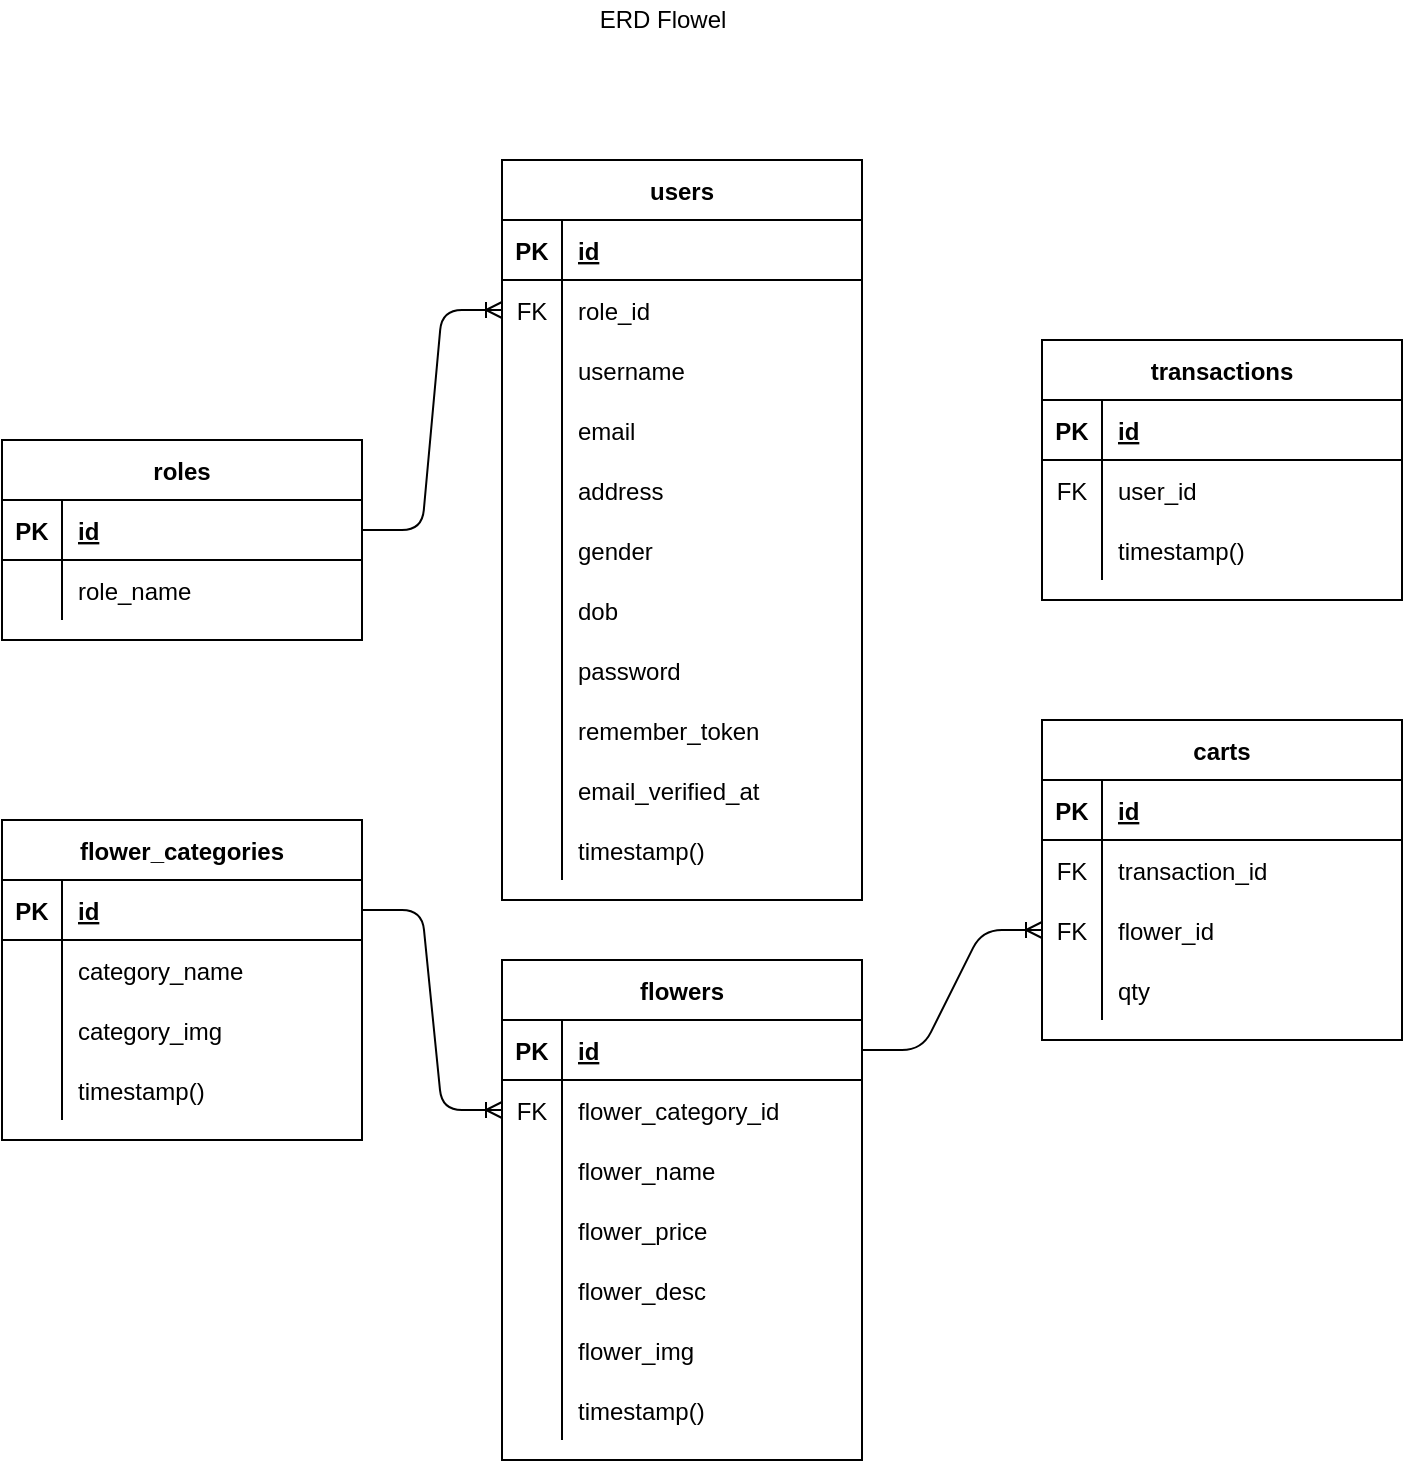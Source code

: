 <mxfile version="13.9.9" type="device"><diagram id="16BQ_9m39Hoc7GFmuodX" name="Page-1"><mxGraphModel dx="843" dy="1036" grid="1" gridSize="10" guides="1" tooltips="1" connect="1" arrows="1" fold="1" page="1" pageScale="1" pageWidth="827" pageHeight="1169" math="0" shadow="0"><root><mxCell id="0"/><mxCell id="1" parent="0"/><mxCell id="1HlNtDhiRGBouK3kIYtT-14" value="users" style="shape=table;startSize=30;container=1;collapsible=1;childLayout=tableLayout;fixedRows=1;rowLines=0;fontStyle=1;align=center;resizeLast=1;" vertex="1" parent="1"><mxGeometry x="280" y="170" width="180" height="370" as="geometry"><mxRectangle x="320" y="300" width="60" height="30" as="alternateBounds"/></mxGeometry></mxCell><mxCell id="1HlNtDhiRGBouK3kIYtT-15" value="" style="shape=partialRectangle;collapsible=0;dropTarget=0;pointerEvents=0;fillColor=none;top=0;left=0;bottom=1;right=0;points=[[0,0.5],[1,0.5]];portConstraint=eastwest;" vertex="1" parent="1HlNtDhiRGBouK3kIYtT-14"><mxGeometry y="30" width="180" height="30" as="geometry"/></mxCell><mxCell id="1HlNtDhiRGBouK3kIYtT-16" value="PK" style="shape=partialRectangle;connectable=0;fillColor=none;top=0;left=0;bottom=0;right=0;fontStyle=1;overflow=hidden;" vertex="1" parent="1HlNtDhiRGBouK3kIYtT-15"><mxGeometry width="30" height="30" as="geometry"/></mxCell><mxCell id="1HlNtDhiRGBouK3kIYtT-17" value="id" style="shape=partialRectangle;connectable=0;fillColor=none;top=0;left=0;bottom=0;right=0;align=left;spacingLeft=6;fontStyle=5;overflow=hidden;" vertex="1" parent="1HlNtDhiRGBouK3kIYtT-15"><mxGeometry x="30" width="150" height="30" as="geometry"/></mxCell><mxCell id="1HlNtDhiRGBouK3kIYtT-21" value="" style="shape=partialRectangle;collapsible=0;dropTarget=0;pointerEvents=0;fillColor=none;top=0;left=0;bottom=0;right=0;points=[[0,0.5],[1,0.5]];portConstraint=eastwest;" vertex="1" parent="1HlNtDhiRGBouK3kIYtT-14"><mxGeometry y="60" width="180" height="30" as="geometry"/></mxCell><mxCell id="1HlNtDhiRGBouK3kIYtT-22" value="FK" style="shape=partialRectangle;connectable=0;fillColor=none;top=0;left=0;bottom=0;right=0;editable=1;overflow=hidden;" vertex="1" parent="1HlNtDhiRGBouK3kIYtT-21"><mxGeometry width="30" height="30" as="geometry"/></mxCell><mxCell id="1HlNtDhiRGBouK3kIYtT-23" value="role_id" style="shape=partialRectangle;connectable=0;fillColor=none;top=0;left=0;bottom=0;right=0;align=left;spacingLeft=6;overflow=hidden;" vertex="1" parent="1HlNtDhiRGBouK3kIYtT-21"><mxGeometry x="30" width="150" height="30" as="geometry"/></mxCell><mxCell id="1HlNtDhiRGBouK3kIYtT-24" value="" style="shape=partialRectangle;collapsible=0;dropTarget=0;pointerEvents=0;fillColor=none;top=0;left=0;bottom=0;right=0;points=[[0,0.5],[1,0.5]];portConstraint=eastwest;" vertex="1" parent="1HlNtDhiRGBouK3kIYtT-14"><mxGeometry y="90" width="180" height="30" as="geometry"/></mxCell><mxCell id="1HlNtDhiRGBouK3kIYtT-25" value="" style="shape=partialRectangle;connectable=0;fillColor=none;top=0;left=0;bottom=0;right=0;editable=1;overflow=hidden;" vertex="1" parent="1HlNtDhiRGBouK3kIYtT-24"><mxGeometry width="30" height="30" as="geometry"/></mxCell><mxCell id="1HlNtDhiRGBouK3kIYtT-26" value="username" style="shape=partialRectangle;connectable=0;fillColor=none;top=0;left=0;bottom=0;right=0;align=left;spacingLeft=6;overflow=hidden;" vertex="1" parent="1HlNtDhiRGBouK3kIYtT-24"><mxGeometry x="30" width="150" height="30" as="geometry"/></mxCell><mxCell id="1HlNtDhiRGBouK3kIYtT-27" value="" style="shape=partialRectangle;collapsible=0;dropTarget=0;pointerEvents=0;fillColor=none;top=0;left=0;bottom=0;right=0;points=[[0,0.5],[1,0.5]];portConstraint=eastwest;" vertex="1" parent="1HlNtDhiRGBouK3kIYtT-14"><mxGeometry y="120" width="180" height="30" as="geometry"/></mxCell><mxCell id="1HlNtDhiRGBouK3kIYtT-28" value="" style="shape=partialRectangle;connectable=0;fillColor=none;top=0;left=0;bottom=0;right=0;editable=1;overflow=hidden;" vertex="1" parent="1HlNtDhiRGBouK3kIYtT-27"><mxGeometry width="30" height="30" as="geometry"/></mxCell><mxCell id="1HlNtDhiRGBouK3kIYtT-29" value="email" style="shape=partialRectangle;connectable=0;fillColor=none;top=0;left=0;bottom=0;right=0;align=left;spacingLeft=6;overflow=hidden;" vertex="1" parent="1HlNtDhiRGBouK3kIYtT-27"><mxGeometry x="30" width="150" height="30" as="geometry"/></mxCell><mxCell id="1HlNtDhiRGBouK3kIYtT-62" value="" style="shape=partialRectangle;collapsible=0;dropTarget=0;pointerEvents=0;fillColor=none;top=0;left=0;bottom=0;right=0;points=[[0,0.5],[1,0.5]];portConstraint=eastwest;" vertex="1" parent="1HlNtDhiRGBouK3kIYtT-14"><mxGeometry y="150" width="180" height="30" as="geometry"/></mxCell><mxCell id="1HlNtDhiRGBouK3kIYtT-63" value="" style="shape=partialRectangle;connectable=0;fillColor=none;top=0;left=0;bottom=0;right=0;editable=1;overflow=hidden;" vertex="1" parent="1HlNtDhiRGBouK3kIYtT-62"><mxGeometry width="30" height="30" as="geometry"/></mxCell><mxCell id="1HlNtDhiRGBouK3kIYtT-64" value="address" style="shape=partialRectangle;connectable=0;fillColor=none;top=0;left=0;bottom=0;right=0;align=left;spacingLeft=6;overflow=hidden;" vertex="1" parent="1HlNtDhiRGBouK3kIYtT-62"><mxGeometry x="30" width="150" height="30" as="geometry"/></mxCell><mxCell id="1HlNtDhiRGBouK3kIYtT-65" value="" style="shape=partialRectangle;collapsible=0;dropTarget=0;pointerEvents=0;fillColor=none;top=0;left=0;bottom=0;right=0;points=[[0,0.5],[1,0.5]];portConstraint=eastwest;" vertex="1" parent="1HlNtDhiRGBouK3kIYtT-14"><mxGeometry y="180" width="180" height="30" as="geometry"/></mxCell><mxCell id="1HlNtDhiRGBouK3kIYtT-66" value="" style="shape=partialRectangle;connectable=0;fillColor=none;top=0;left=0;bottom=0;right=0;editable=1;overflow=hidden;" vertex="1" parent="1HlNtDhiRGBouK3kIYtT-65"><mxGeometry width="30" height="30" as="geometry"/></mxCell><mxCell id="1HlNtDhiRGBouK3kIYtT-67" value="gender" style="shape=partialRectangle;connectable=0;fillColor=none;top=0;left=0;bottom=0;right=0;align=left;spacingLeft=6;overflow=hidden;" vertex="1" parent="1HlNtDhiRGBouK3kIYtT-65"><mxGeometry x="30" width="150" height="30" as="geometry"/></mxCell><mxCell id="1HlNtDhiRGBouK3kIYtT-68" value="" style="shape=partialRectangle;collapsible=0;dropTarget=0;pointerEvents=0;fillColor=none;top=0;left=0;bottom=0;right=0;points=[[0,0.5],[1,0.5]];portConstraint=eastwest;" vertex="1" parent="1HlNtDhiRGBouK3kIYtT-14"><mxGeometry y="210" width="180" height="30" as="geometry"/></mxCell><mxCell id="1HlNtDhiRGBouK3kIYtT-69" value="" style="shape=partialRectangle;connectable=0;fillColor=none;top=0;left=0;bottom=0;right=0;editable=1;overflow=hidden;" vertex="1" parent="1HlNtDhiRGBouK3kIYtT-68"><mxGeometry width="30" height="30" as="geometry"/></mxCell><mxCell id="1HlNtDhiRGBouK3kIYtT-70" value="dob" style="shape=partialRectangle;connectable=0;fillColor=none;top=0;left=0;bottom=0;right=0;align=left;spacingLeft=6;overflow=hidden;" vertex="1" parent="1HlNtDhiRGBouK3kIYtT-68"><mxGeometry x="30" width="150" height="30" as="geometry"/></mxCell><mxCell id="1HlNtDhiRGBouK3kIYtT-59" value="" style="shape=partialRectangle;collapsible=0;dropTarget=0;pointerEvents=0;fillColor=none;top=0;left=0;bottom=0;right=0;points=[[0,0.5],[1,0.5]];portConstraint=eastwest;" vertex="1" parent="1HlNtDhiRGBouK3kIYtT-14"><mxGeometry y="240" width="180" height="30" as="geometry"/></mxCell><mxCell id="1HlNtDhiRGBouK3kIYtT-60" value="" style="shape=partialRectangle;connectable=0;fillColor=none;top=0;left=0;bottom=0;right=0;editable=1;overflow=hidden;" vertex="1" parent="1HlNtDhiRGBouK3kIYtT-59"><mxGeometry width="30" height="30" as="geometry"/></mxCell><mxCell id="1HlNtDhiRGBouK3kIYtT-61" value="password" style="shape=partialRectangle;connectable=0;fillColor=none;top=0;left=0;bottom=0;right=0;align=left;spacingLeft=6;overflow=hidden;" vertex="1" parent="1HlNtDhiRGBouK3kIYtT-59"><mxGeometry x="30" width="150" height="30" as="geometry"/></mxCell><mxCell id="1HlNtDhiRGBouK3kIYtT-42" value="" style="shape=partialRectangle;collapsible=0;dropTarget=0;pointerEvents=0;fillColor=none;top=0;left=0;bottom=0;right=0;points=[[0,0.5],[1,0.5]];portConstraint=eastwest;" vertex="1" parent="1HlNtDhiRGBouK3kIYtT-14"><mxGeometry y="270" width="180" height="30" as="geometry"/></mxCell><mxCell id="1HlNtDhiRGBouK3kIYtT-43" value="" style="shape=partialRectangle;connectable=0;fillColor=none;top=0;left=0;bottom=0;right=0;editable=1;overflow=hidden;" vertex="1" parent="1HlNtDhiRGBouK3kIYtT-42"><mxGeometry width="30" height="30" as="geometry"/></mxCell><mxCell id="1HlNtDhiRGBouK3kIYtT-44" value="remember_token" style="shape=partialRectangle;connectable=0;fillColor=none;top=0;left=0;bottom=0;right=0;align=left;spacingLeft=6;overflow=hidden;" vertex="1" parent="1HlNtDhiRGBouK3kIYtT-42"><mxGeometry x="30" width="150" height="30" as="geometry"/></mxCell><mxCell id="1HlNtDhiRGBouK3kIYtT-45" value="" style="shape=partialRectangle;collapsible=0;dropTarget=0;pointerEvents=0;fillColor=none;top=0;left=0;bottom=0;right=0;points=[[0,0.5],[1,0.5]];portConstraint=eastwest;" vertex="1" parent="1HlNtDhiRGBouK3kIYtT-14"><mxGeometry y="300" width="180" height="30" as="geometry"/></mxCell><mxCell id="1HlNtDhiRGBouK3kIYtT-46" value="" style="shape=partialRectangle;connectable=0;fillColor=none;top=0;left=0;bottom=0;right=0;editable=1;overflow=hidden;" vertex="1" parent="1HlNtDhiRGBouK3kIYtT-45"><mxGeometry width="30" height="30" as="geometry"/></mxCell><mxCell id="1HlNtDhiRGBouK3kIYtT-47" value="email_verified_at" style="shape=partialRectangle;connectable=0;fillColor=none;top=0;left=0;bottom=0;right=0;align=left;spacingLeft=6;overflow=hidden;" vertex="1" parent="1HlNtDhiRGBouK3kIYtT-45"><mxGeometry x="30" width="150" height="30" as="geometry"/></mxCell><mxCell id="1HlNtDhiRGBouK3kIYtT-48" value="" style="shape=partialRectangle;collapsible=0;dropTarget=0;pointerEvents=0;fillColor=none;top=0;left=0;bottom=0;right=0;points=[[0,0.5],[1,0.5]];portConstraint=eastwest;" vertex="1" parent="1HlNtDhiRGBouK3kIYtT-14"><mxGeometry y="330" width="180" height="30" as="geometry"/></mxCell><mxCell id="1HlNtDhiRGBouK3kIYtT-49" value="" style="shape=partialRectangle;connectable=0;fillColor=none;top=0;left=0;bottom=0;right=0;editable=1;overflow=hidden;" vertex="1" parent="1HlNtDhiRGBouK3kIYtT-48"><mxGeometry width="30" height="30" as="geometry"/></mxCell><mxCell id="1HlNtDhiRGBouK3kIYtT-50" value="timestamp()" style="shape=partialRectangle;connectable=0;fillColor=none;top=0;left=0;bottom=0;right=0;align=left;spacingLeft=6;overflow=hidden;" vertex="1" parent="1HlNtDhiRGBouK3kIYtT-48"><mxGeometry x="30" width="150" height="30" as="geometry"/></mxCell><mxCell id="1HlNtDhiRGBouK3kIYtT-51" value="roles" style="shape=table;startSize=30;container=1;collapsible=1;childLayout=tableLayout;fixedRows=1;rowLines=0;fontStyle=1;align=center;resizeLast=1;" vertex="1" parent="1"><mxGeometry x="30" y="310" width="180" height="100" as="geometry"><mxRectangle x="180" y="320" width="60" height="30" as="alternateBounds"/></mxGeometry></mxCell><mxCell id="1HlNtDhiRGBouK3kIYtT-52" value="" style="shape=partialRectangle;collapsible=0;dropTarget=0;pointerEvents=0;fillColor=none;top=0;left=0;bottom=1;right=0;points=[[0,0.5],[1,0.5]];portConstraint=eastwest;" vertex="1" parent="1HlNtDhiRGBouK3kIYtT-51"><mxGeometry y="30" width="180" height="30" as="geometry"/></mxCell><mxCell id="1HlNtDhiRGBouK3kIYtT-53" value="PK" style="shape=partialRectangle;connectable=0;fillColor=none;top=0;left=0;bottom=0;right=0;fontStyle=1;overflow=hidden;" vertex="1" parent="1HlNtDhiRGBouK3kIYtT-52"><mxGeometry width="30" height="30" as="geometry"/></mxCell><mxCell id="1HlNtDhiRGBouK3kIYtT-54" value="id" style="shape=partialRectangle;connectable=0;fillColor=none;top=0;left=0;bottom=0;right=0;align=left;spacingLeft=6;fontStyle=5;overflow=hidden;" vertex="1" parent="1HlNtDhiRGBouK3kIYtT-52"><mxGeometry x="30" width="150" height="30" as="geometry"/></mxCell><mxCell id="1HlNtDhiRGBouK3kIYtT-55" value="" style="shape=partialRectangle;collapsible=0;dropTarget=0;pointerEvents=0;fillColor=none;top=0;left=0;bottom=0;right=0;points=[[0,0.5],[1,0.5]];portConstraint=eastwest;" vertex="1" parent="1HlNtDhiRGBouK3kIYtT-51"><mxGeometry y="60" width="180" height="30" as="geometry"/></mxCell><mxCell id="1HlNtDhiRGBouK3kIYtT-56" value="" style="shape=partialRectangle;connectable=0;fillColor=none;top=0;left=0;bottom=0;right=0;editable=1;overflow=hidden;" vertex="1" parent="1HlNtDhiRGBouK3kIYtT-55"><mxGeometry width="30" height="30" as="geometry"/></mxCell><mxCell id="1HlNtDhiRGBouK3kIYtT-57" value="role_name" style="shape=partialRectangle;connectable=0;fillColor=none;top=0;left=0;bottom=0;right=0;align=left;spacingLeft=6;overflow=hidden;" vertex="1" parent="1HlNtDhiRGBouK3kIYtT-55"><mxGeometry x="30" width="150" height="30" as="geometry"/></mxCell><mxCell id="1HlNtDhiRGBouK3kIYtT-110" value="" style="edgeStyle=entityRelationEdgeStyle;fontSize=12;html=1;endArrow=ERoneToMany;entryX=0;entryY=0.5;entryDx=0;entryDy=0;exitX=1;exitY=0.5;exitDx=0;exitDy=0;" edge="1" parent="1" source="1HlNtDhiRGBouK3kIYtT-52" target="1HlNtDhiRGBouK3kIYtT-21"><mxGeometry width="100" height="100" relative="1" as="geometry"><mxPoint x="120" y="500" as="sourcePoint"/><mxPoint x="220" y="400" as="targetPoint"/></mxGeometry></mxCell><mxCell id="1HlNtDhiRGBouK3kIYtT-111" value="flowers" style="shape=table;startSize=30;container=1;collapsible=1;childLayout=tableLayout;fixedRows=1;rowLines=0;fontStyle=1;align=center;resizeLast=1;" vertex="1" parent="1"><mxGeometry x="280" y="570" width="180" height="250" as="geometry"/></mxCell><mxCell id="1HlNtDhiRGBouK3kIYtT-112" value="" style="shape=partialRectangle;collapsible=0;dropTarget=0;pointerEvents=0;fillColor=none;top=0;left=0;bottom=1;right=0;points=[[0,0.5],[1,0.5]];portConstraint=eastwest;" vertex="1" parent="1HlNtDhiRGBouK3kIYtT-111"><mxGeometry y="30" width="180" height="30" as="geometry"/></mxCell><mxCell id="1HlNtDhiRGBouK3kIYtT-113" value="PK" style="shape=partialRectangle;connectable=0;fillColor=none;top=0;left=0;bottom=0;right=0;fontStyle=1;overflow=hidden;" vertex="1" parent="1HlNtDhiRGBouK3kIYtT-112"><mxGeometry width="30" height="30" as="geometry"/></mxCell><mxCell id="1HlNtDhiRGBouK3kIYtT-114" value="id" style="shape=partialRectangle;connectable=0;fillColor=none;top=0;left=0;bottom=0;right=0;align=left;spacingLeft=6;fontStyle=5;overflow=hidden;" vertex="1" parent="1HlNtDhiRGBouK3kIYtT-112"><mxGeometry x="30" width="150" height="30" as="geometry"/></mxCell><mxCell id="1HlNtDhiRGBouK3kIYtT-115" value="" style="shape=partialRectangle;collapsible=0;dropTarget=0;pointerEvents=0;fillColor=none;top=0;left=0;bottom=0;right=0;points=[[0,0.5],[1,0.5]];portConstraint=eastwest;" vertex="1" parent="1HlNtDhiRGBouK3kIYtT-111"><mxGeometry y="60" width="180" height="30" as="geometry"/></mxCell><mxCell id="1HlNtDhiRGBouK3kIYtT-116" value="FK" style="shape=partialRectangle;connectable=0;fillColor=none;top=0;left=0;bottom=0;right=0;editable=1;overflow=hidden;" vertex="1" parent="1HlNtDhiRGBouK3kIYtT-115"><mxGeometry width="30" height="30" as="geometry"/></mxCell><mxCell id="1HlNtDhiRGBouK3kIYtT-117" value="flower_category_id" style="shape=partialRectangle;connectable=0;fillColor=none;top=0;left=0;bottom=0;right=0;align=left;spacingLeft=6;overflow=hidden;" vertex="1" parent="1HlNtDhiRGBouK3kIYtT-115"><mxGeometry x="30" width="150" height="30" as="geometry"/></mxCell><mxCell id="1HlNtDhiRGBouK3kIYtT-118" value="" style="shape=partialRectangle;collapsible=0;dropTarget=0;pointerEvents=0;fillColor=none;top=0;left=0;bottom=0;right=0;points=[[0,0.5],[1,0.5]];portConstraint=eastwest;" vertex="1" parent="1HlNtDhiRGBouK3kIYtT-111"><mxGeometry y="90" width="180" height="30" as="geometry"/></mxCell><mxCell id="1HlNtDhiRGBouK3kIYtT-119" value="" style="shape=partialRectangle;connectable=0;fillColor=none;top=0;left=0;bottom=0;right=0;editable=1;overflow=hidden;" vertex="1" parent="1HlNtDhiRGBouK3kIYtT-118"><mxGeometry width="30" height="30" as="geometry"/></mxCell><mxCell id="1HlNtDhiRGBouK3kIYtT-120" value="flower_name" style="shape=partialRectangle;connectable=0;fillColor=none;top=0;left=0;bottom=0;right=0;align=left;spacingLeft=6;overflow=hidden;" vertex="1" parent="1HlNtDhiRGBouK3kIYtT-118"><mxGeometry x="30" width="150" height="30" as="geometry"/></mxCell><mxCell id="1HlNtDhiRGBouK3kIYtT-121" value="" style="shape=partialRectangle;collapsible=0;dropTarget=0;pointerEvents=0;fillColor=none;top=0;left=0;bottom=0;right=0;points=[[0,0.5],[1,0.5]];portConstraint=eastwest;" vertex="1" parent="1HlNtDhiRGBouK3kIYtT-111"><mxGeometry y="120" width="180" height="30" as="geometry"/></mxCell><mxCell id="1HlNtDhiRGBouK3kIYtT-122" value="" style="shape=partialRectangle;connectable=0;fillColor=none;top=0;left=0;bottom=0;right=0;editable=1;overflow=hidden;" vertex="1" parent="1HlNtDhiRGBouK3kIYtT-121"><mxGeometry width="30" height="30" as="geometry"/></mxCell><mxCell id="1HlNtDhiRGBouK3kIYtT-123" value="flower_price" style="shape=partialRectangle;connectable=0;fillColor=none;top=0;left=0;bottom=0;right=0;align=left;spacingLeft=6;overflow=hidden;" vertex="1" parent="1HlNtDhiRGBouK3kIYtT-121"><mxGeometry x="30" width="150" height="30" as="geometry"/></mxCell><mxCell id="1HlNtDhiRGBouK3kIYtT-124" value="" style="shape=partialRectangle;collapsible=0;dropTarget=0;pointerEvents=0;fillColor=none;top=0;left=0;bottom=0;right=0;points=[[0,0.5],[1,0.5]];portConstraint=eastwest;" vertex="1" parent="1HlNtDhiRGBouK3kIYtT-111"><mxGeometry y="150" width="180" height="30" as="geometry"/></mxCell><mxCell id="1HlNtDhiRGBouK3kIYtT-125" value="" style="shape=partialRectangle;connectable=0;fillColor=none;top=0;left=0;bottom=0;right=0;editable=1;overflow=hidden;" vertex="1" parent="1HlNtDhiRGBouK3kIYtT-124"><mxGeometry width="30" height="30" as="geometry"/></mxCell><mxCell id="1HlNtDhiRGBouK3kIYtT-126" value="flower_desc" style="shape=partialRectangle;connectable=0;fillColor=none;top=0;left=0;bottom=0;right=0;align=left;spacingLeft=6;overflow=hidden;" vertex="1" parent="1HlNtDhiRGBouK3kIYtT-124"><mxGeometry x="30" width="150" height="30" as="geometry"/></mxCell><mxCell id="1HlNtDhiRGBouK3kIYtT-127" value="" style="shape=partialRectangle;collapsible=0;dropTarget=0;pointerEvents=0;fillColor=none;top=0;left=0;bottom=0;right=0;points=[[0,0.5],[1,0.5]];portConstraint=eastwest;" vertex="1" parent="1HlNtDhiRGBouK3kIYtT-111"><mxGeometry y="180" width="180" height="30" as="geometry"/></mxCell><mxCell id="1HlNtDhiRGBouK3kIYtT-128" value="" style="shape=partialRectangle;connectable=0;fillColor=none;top=0;left=0;bottom=0;right=0;editable=1;overflow=hidden;" vertex="1" parent="1HlNtDhiRGBouK3kIYtT-127"><mxGeometry width="30" height="30" as="geometry"/></mxCell><mxCell id="1HlNtDhiRGBouK3kIYtT-129" value="flower_img" style="shape=partialRectangle;connectable=0;fillColor=none;top=0;left=0;bottom=0;right=0;align=left;spacingLeft=6;overflow=hidden;" vertex="1" parent="1HlNtDhiRGBouK3kIYtT-127"><mxGeometry x="30" width="150" height="30" as="geometry"/></mxCell><mxCell id="1HlNtDhiRGBouK3kIYtT-143" value="" style="shape=partialRectangle;collapsible=0;dropTarget=0;pointerEvents=0;fillColor=none;top=0;left=0;bottom=0;right=0;points=[[0,0.5],[1,0.5]];portConstraint=eastwest;" vertex="1" parent="1HlNtDhiRGBouK3kIYtT-111"><mxGeometry y="210" width="180" height="30" as="geometry"/></mxCell><mxCell id="1HlNtDhiRGBouK3kIYtT-144" value="" style="shape=partialRectangle;connectable=0;fillColor=none;top=0;left=0;bottom=0;right=0;editable=1;overflow=hidden;" vertex="1" parent="1HlNtDhiRGBouK3kIYtT-143"><mxGeometry width="30" height="30" as="geometry"/></mxCell><mxCell id="1HlNtDhiRGBouK3kIYtT-145" value="timestamp()" style="shape=partialRectangle;connectable=0;fillColor=none;top=0;left=0;bottom=0;right=0;align=left;spacingLeft=6;overflow=hidden;" vertex="1" parent="1HlNtDhiRGBouK3kIYtT-143"><mxGeometry x="30" width="150" height="30" as="geometry"/></mxCell><mxCell id="1HlNtDhiRGBouK3kIYtT-130" value="flower_categories" style="shape=table;startSize=30;container=1;collapsible=1;childLayout=tableLayout;fixedRows=1;rowLines=0;fontStyle=1;align=center;resizeLast=1;" vertex="1" parent="1"><mxGeometry x="30" y="500" width="180" height="160" as="geometry"/></mxCell><mxCell id="1HlNtDhiRGBouK3kIYtT-131" value="" style="shape=partialRectangle;collapsible=0;dropTarget=0;pointerEvents=0;fillColor=none;top=0;left=0;bottom=1;right=0;points=[[0,0.5],[1,0.5]];portConstraint=eastwest;" vertex="1" parent="1HlNtDhiRGBouK3kIYtT-130"><mxGeometry y="30" width="180" height="30" as="geometry"/></mxCell><mxCell id="1HlNtDhiRGBouK3kIYtT-132" value="PK" style="shape=partialRectangle;connectable=0;fillColor=none;top=0;left=0;bottom=0;right=0;fontStyle=1;overflow=hidden;" vertex="1" parent="1HlNtDhiRGBouK3kIYtT-131"><mxGeometry width="30" height="30" as="geometry"/></mxCell><mxCell id="1HlNtDhiRGBouK3kIYtT-133" value="id" style="shape=partialRectangle;connectable=0;fillColor=none;top=0;left=0;bottom=0;right=0;align=left;spacingLeft=6;fontStyle=5;overflow=hidden;" vertex="1" parent="1HlNtDhiRGBouK3kIYtT-131"><mxGeometry x="30" width="150" height="30" as="geometry"/></mxCell><mxCell id="1HlNtDhiRGBouK3kIYtT-134" value="" style="shape=partialRectangle;collapsible=0;dropTarget=0;pointerEvents=0;fillColor=none;top=0;left=0;bottom=0;right=0;points=[[0,0.5],[1,0.5]];portConstraint=eastwest;" vertex="1" parent="1HlNtDhiRGBouK3kIYtT-130"><mxGeometry y="60" width="180" height="30" as="geometry"/></mxCell><mxCell id="1HlNtDhiRGBouK3kIYtT-135" value="" style="shape=partialRectangle;connectable=0;fillColor=none;top=0;left=0;bottom=0;right=0;editable=1;overflow=hidden;" vertex="1" parent="1HlNtDhiRGBouK3kIYtT-134"><mxGeometry width="30" height="30" as="geometry"/></mxCell><mxCell id="1HlNtDhiRGBouK3kIYtT-136" value="category_name" style="shape=partialRectangle;connectable=0;fillColor=none;top=0;left=0;bottom=0;right=0;align=left;spacingLeft=6;overflow=hidden;" vertex="1" parent="1HlNtDhiRGBouK3kIYtT-134"><mxGeometry x="30" width="150" height="30" as="geometry"/></mxCell><mxCell id="1HlNtDhiRGBouK3kIYtT-146" value="" style="shape=partialRectangle;collapsible=0;dropTarget=0;pointerEvents=0;fillColor=none;top=0;left=0;bottom=0;right=0;points=[[0,0.5],[1,0.5]];portConstraint=eastwest;" vertex="1" parent="1HlNtDhiRGBouK3kIYtT-130"><mxGeometry y="90" width="180" height="30" as="geometry"/></mxCell><mxCell id="1HlNtDhiRGBouK3kIYtT-147" value="" style="shape=partialRectangle;connectable=0;fillColor=none;top=0;left=0;bottom=0;right=0;editable=1;overflow=hidden;" vertex="1" parent="1HlNtDhiRGBouK3kIYtT-146"><mxGeometry width="30" height="30" as="geometry"/></mxCell><mxCell id="1HlNtDhiRGBouK3kIYtT-148" value="category_img" style="shape=partialRectangle;connectable=0;fillColor=none;top=0;left=0;bottom=0;right=0;align=left;spacingLeft=6;overflow=hidden;" vertex="1" parent="1HlNtDhiRGBouK3kIYtT-146"><mxGeometry x="30" width="150" height="30" as="geometry"/></mxCell><mxCell id="1HlNtDhiRGBouK3kIYtT-194" value="" style="shape=partialRectangle;collapsible=0;dropTarget=0;pointerEvents=0;fillColor=none;top=0;left=0;bottom=0;right=0;points=[[0,0.5],[1,0.5]];portConstraint=eastwest;" vertex="1" parent="1HlNtDhiRGBouK3kIYtT-130"><mxGeometry y="120" width="180" height="30" as="geometry"/></mxCell><mxCell id="1HlNtDhiRGBouK3kIYtT-195" value="" style="shape=partialRectangle;connectable=0;fillColor=none;top=0;left=0;bottom=0;right=0;editable=1;overflow=hidden;" vertex="1" parent="1HlNtDhiRGBouK3kIYtT-194"><mxGeometry width="30" height="30" as="geometry"/></mxCell><mxCell id="1HlNtDhiRGBouK3kIYtT-196" value="timestamp()" style="shape=partialRectangle;connectable=0;fillColor=none;top=0;left=0;bottom=0;right=0;align=left;spacingLeft=6;overflow=hidden;" vertex="1" parent="1HlNtDhiRGBouK3kIYtT-194"><mxGeometry x="30" width="150" height="30" as="geometry"/></mxCell><mxCell id="1HlNtDhiRGBouK3kIYtT-149" value="carts" style="shape=table;startSize=30;container=1;collapsible=1;childLayout=tableLayout;fixedRows=1;rowLines=0;fontStyle=1;align=center;resizeLast=1;" vertex="1" parent="1"><mxGeometry x="550" y="450" width="180" height="160" as="geometry"/></mxCell><mxCell id="1HlNtDhiRGBouK3kIYtT-150" value="" style="shape=partialRectangle;collapsible=0;dropTarget=0;pointerEvents=0;fillColor=none;top=0;left=0;bottom=1;right=0;points=[[0,0.5],[1,0.5]];portConstraint=eastwest;" vertex="1" parent="1HlNtDhiRGBouK3kIYtT-149"><mxGeometry y="30" width="180" height="30" as="geometry"/></mxCell><mxCell id="1HlNtDhiRGBouK3kIYtT-151" value="PK" style="shape=partialRectangle;connectable=0;fillColor=none;top=0;left=0;bottom=0;right=0;fontStyle=1;overflow=hidden;" vertex="1" parent="1HlNtDhiRGBouK3kIYtT-150"><mxGeometry width="30" height="30" as="geometry"/></mxCell><mxCell id="1HlNtDhiRGBouK3kIYtT-152" value="id" style="shape=partialRectangle;connectable=0;fillColor=none;top=0;left=0;bottom=0;right=0;align=left;spacingLeft=6;fontStyle=5;overflow=hidden;" vertex="1" parent="1HlNtDhiRGBouK3kIYtT-150"><mxGeometry x="30" width="150" height="30" as="geometry"/></mxCell><mxCell id="1HlNtDhiRGBouK3kIYtT-153" value="" style="shape=partialRectangle;collapsible=0;dropTarget=0;pointerEvents=0;fillColor=none;top=0;left=0;bottom=0;right=0;points=[[0,0.5],[1,0.5]];portConstraint=eastwest;" vertex="1" parent="1HlNtDhiRGBouK3kIYtT-149"><mxGeometry y="60" width="180" height="30" as="geometry"/></mxCell><mxCell id="1HlNtDhiRGBouK3kIYtT-154" value="FK" style="shape=partialRectangle;connectable=0;fillColor=none;top=0;left=0;bottom=0;right=0;editable=1;overflow=hidden;" vertex="1" parent="1HlNtDhiRGBouK3kIYtT-153"><mxGeometry width="30" height="30" as="geometry"/></mxCell><mxCell id="1HlNtDhiRGBouK3kIYtT-155" value="transaction_id" style="shape=partialRectangle;connectable=0;fillColor=none;top=0;left=0;bottom=0;right=0;align=left;spacingLeft=6;overflow=hidden;" vertex="1" parent="1HlNtDhiRGBouK3kIYtT-153"><mxGeometry x="30" width="150" height="30" as="geometry"/></mxCell><mxCell id="1HlNtDhiRGBouK3kIYtT-156" value="" style="shape=partialRectangle;collapsible=0;dropTarget=0;pointerEvents=0;fillColor=none;top=0;left=0;bottom=0;right=0;points=[[0,0.5],[1,0.5]];portConstraint=eastwest;" vertex="1" parent="1HlNtDhiRGBouK3kIYtT-149"><mxGeometry y="90" width="180" height="30" as="geometry"/></mxCell><mxCell id="1HlNtDhiRGBouK3kIYtT-157" value="FK" style="shape=partialRectangle;connectable=0;fillColor=none;top=0;left=0;bottom=0;right=0;editable=1;overflow=hidden;" vertex="1" parent="1HlNtDhiRGBouK3kIYtT-156"><mxGeometry width="30" height="30" as="geometry"/></mxCell><mxCell id="1HlNtDhiRGBouK3kIYtT-158" value="flower_id" style="shape=partialRectangle;connectable=0;fillColor=none;top=0;left=0;bottom=0;right=0;align=left;spacingLeft=6;overflow=hidden;" vertex="1" parent="1HlNtDhiRGBouK3kIYtT-156"><mxGeometry x="30" width="150" height="30" as="geometry"/></mxCell><mxCell id="1HlNtDhiRGBouK3kIYtT-159" value="" style="shape=partialRectangle;collapsible=0;dropTarget=0;pointerEvents=0;fillColor=none;top=0;left=0;bottom=0;right=0;points=[[0,0.5],[1,0.5]];portConstraint=eastwest;" vertex="1" parent="1HlNtDhiRGBouK3kIYtT-149"><mxGeometry y="120" width="180" height="30" as="geometry"/></mxCell><mxCell id="1HlNtDhiRGBouK3kIYtT-160" value="" style="shape=partialRectangle;connectable=0;fillColor=none;top=0;left=0;bottom=0;right=0;editable=1;overflow=hidden;" vertex="1" parent="1HlNtDhiRGBouK3kIYtT-159"><mxGeometry width="30" height="30" as="geometry"/></mxCell><mxCell id="1HlNtDhiRGBouK3kIYtT-161" value="qty" style="shape=partialRectangle;connectable=0;fillColor=none;top=0;left=0;bottom=0;right=0;align=left;spacingLeft=6;overflow=hidden;" vertex="1" parent="1HlNtDhiRGBouK3kIYtT-159"><mxGeometry x="30" width="150" height="30" as="geometry"/></mxCell><mxCell id="1HlNtDhiRGBouK3kIYtT-178" value="transactions" style="shape=table;startSize=30;container=1;collapsible=1;childLayout=tableLayout;fixedRows=1;rowLines=0;fontStyle=1;align=center;resizeLast=1;" vertex="1" parent="1"><mxGeometry x="550" y="260" width="180" height="130" as="geometry"/></mxCell><mxCell id="1HlNtDhiRGBouK3kIYtT-179" value="" style="shape=partialRectangle;collapsible=0;dropTarget=0;pointerEvents=0;fillColor=none;top=0;left=0;bottom=1;right=0;points=[[0,0.5],[1,0.5]];portConstraint=eastwest;" vertex="1" parent="1HlNtDhiRGBouK3kIYtT-178"><mxGeometry y="30" width="180" height="30" as="geometry"/></mxCell><mxCell id="1HlNtDhiRGBouK3kIYtT-180" value="PK" style="shape=partialRectangle;connectable=0;fillColor=none;top=0;left=0;bottom=0;right=0;fontStyle=1;overflow=hidden;" vertex="1" parent="1HlNtDhiRGBouK3kIYtT-179"><mxGeometry width="30" height="30" as="geometry"/></mxCell><mxCell id="1HlNtDhiRGBouK3kIYtT-181" value="id" style="shape=partialRectangle;connectable=0;fillColor=none;top=0;left=0;bottom=0;right=0;align=left;spacingLeft=6;fontStyle=5;overflow=hidden;" vertex="1" parent="1HlNtDhiRGBouK3kIYtT-179"><mxGeometry x="30" width="150" height="30" as="geometry"/></mxCell><mxCell id="1HlNtDhiRGBouK3kIYtT-182" value="" style="shape=partialRectangle;collapsible=0;dropTarget=0;pointerEvents=0;fillColor=none;top=0;left=0;bottom=0;right=0;points=[[0,0.5],[1,0.5]];portConstraint=eastwest;" vertex="1" parent="1HlNtDhiRGBouK3kIYtT-178"><mxGeometry y="60" width="180" height="30" as="geometry"/></mxCell><mxCell id="1HlNtDhiRGBouK3kIYtT-183" value="FK" style="shape=partialRectangle;connectable=0;fillColor=none;top=0;left=0;bottom=0;right=0;editable=1;overflow=hidden;" vertex="1" parent="1HlNtDhiRGBouK3kIYtT-182"><mxGeometry width="30" height="30" as="geometry"/></mxCell><mxCell id="1HlNtDhiRGBouK3kIYtT-184" value="user_id" style="shape=partialRectangle;connectable=0;fillColor=none;top=0;left=0;bottom=0;right=0;align=left;spacingLeft=6;overflow=hidden;" vertex="1" parent="1HlNtDhiRGBouK3kIYtT-182"><mxGeometry x="30" width="150" height="30" as="geometry"/></mxCell><mxCell id="1HlNtDhiRGBouK3kIYtT-191" value="" style="shape=partialRectangle;collapsible=0;dropTarget=0;pointerEvents=0;fillColor=none;top=0;left=0;bottom=0;right=0;points=[[0,0.5],[1,0.5]];portConstraint=eastwest;" vertex="1" parent="1HlNtDhiRGBouK3kIYtT-178"><mxGeometry y="90" width="180" height="30" as="geometry"/></mxCell><mxCell id="1HlNtDhiRGBouK3kIYtT-192" value="" style="shape=partialRectangle;connectable=0;fillColor=none;top=0;left=0;bottom=0;right=0;editable=1;overflow=hidden;" vertex="1" parent="1HlNtDhiRGBouK3kIYtT-191"><mxGeometry width="30" height="30" as="geometry"/></mxCell><mxCell id="1HlNtDhiRGBouK3kIYtT-193" value="timestamp()" style="shape=partialRectangle;connectable=0;fillColor=none;top=0;left=0;bottom=0;right=0;align=left;spacingLeft=6;overflow=hidden;" vertex="1" parent="1HlNtDhiRGBouK3kIYtT-191"><mxGeometry x="30" width="150" height="30" as="geometry"/></mxCell><mxCell id="1HlNtDhiRGBouK3kIYtT-197" value="" style="edgeStyle=entityRelationEdgeStyle;fontSize=12;html=1;endArrow=ERoneToMany;entryX=0;entryY=0.5;entryDx=0;entryDy=0;exitX=1;exitY=0.5;exitDx=0;exitDy=0;" edge="1" parent="1" source="1HlNtDhiRGBouK3kIYtT-131" target="1HlNtDhiRGBouK3kIYtT-115"><mxGeometry width="100" height="100" relative="1" as="geometry"><mxPoint x="150" y="970" as="sourcePoint"/><mxPoint x="250" y="870" as="targetPoint"/></mxGeometry></mxCell><mxCell id="1HlNtDhiRGBouK3kIYtT-199" value="" style="edgeStyle=entityRelationEdgeStyle;fontSize=12;html=1;endArrow=ERoneToMany;exitX=1;exitY=0.5;exitDx=0;exitDy=0;entryX=0;entryY=0.5;entryDx=0;entryDy=0;" edge="1" parent="1" source="1HlNtDhiRGBouK3kIYtT-112" target="1HlNtDhiRGBouK3kIYtT-156"><mxGeometry width="100" height="100" relative="1" as="geometry"><mxPoint x="490" y="780" as="sourcePoint"/><mxPoint x="590" y="680" as="targetPoint"/></mxGeometry></mxCell><mxCell id="1HlNtDhiRGBouK3kIYtT-200" value="ERD Flowel" style="text;html=1;align=center;verticalAlign=middle;resizable=0;points=[];autosize=1;" vertex="1" parent="1"><mxGeometry x="320" y="90" width="80" height="20" as="geometry"/></mxCell></root></mxGraphModel></diagram></mxfile>